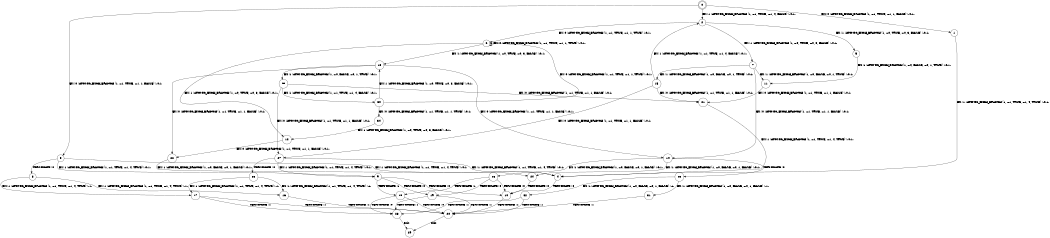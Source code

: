digraph BCG {
size = "7, 10.5";
center = TRUE;
node [shape = circle];
0 [peripheries = 2];
0 -> 1 [label = "EX !0 !ATOMIC_EXCH_BRANCH (1, +1, TRUE, +1, 1, FALSE) !:0:1:"];
0 -> 2 [label = "EX !1 !ATOMIC_EXCH_BRANCH (1, +1, TRUE, +1, 4, FALSE) !:0:1:"];
0 -> 3 [label = "EX !0 !ATOMIC_EXCH_BRANCH (1, +1, TRUE, +1, 1, FALSE) !:0:1:"];
1 -> 4 [label = "EX !1 !ATOMIC_EXCH_BRANCH (1, +1, TRUE, +1, 4, TRUE) !:0:1:"];
2 -> 5 [label = "EX !1 !ATOMIC_EXCH_BRANCH (1, +0, TRUE, +0, 3, FALSE) !:0:1:"];
2 -> 6 [label = "EX !0 !ATOMIC_EXCH_BRANCH (1, +1, TRUE, +1, 1, TRUE) !:0:1:"];
2 -> 7 [label = "EX !1 !ATOMIC_EXCH_BRANCH (1, +0, TRUE, +0, 3, FALSE) !:0:1:"];
3 -> 4 [label = "EX !1 !ATOMIC_EXCH_BRANCH (1, +1, TRUE, +1, 4, TRUE) !:0:1:"];
3 -> 8 [label = "TERMINATE !0"];
3 -> 9 [label = "EX !1 !ATOMIC_EXCH_BRANCH (1, +1, TRUE, +1, 4, TRUE) !:0:1:"];
4 -> 10 [label = "TERMINATE !0"];
5 -> 11 [label = "EX !1 !ATOMIC_EXCH_BRANCH (1, +0, FALSE, +0, 1, TRUE) !:0:1:"];
6 -> 12 [label = "EX !1 !ATOMIC_EXCH_BRANCH (1, +0, TRUE, +0, 3, FALSE) !:0:1:"];
6 -> 13 [label = "EX !1 !ATOMIC_EXCH_BRANCH (1, +0, TRUE, +0, 3, FALSE) !:0:1:"];
6 -> 6 [label = "EX !0 !ATOMIC_EXCH_BRANCH (1, +1, TRUE, +1, 1, TRUE) !:0:1:"];
7 -> 11 [label = "EX !1 !ATOMIC_EXCH_BRANCH (1, +0, FALSE, +0, 1, TRUE) !:0:1:"];
7 -> 14 [label = "EX !0 !ATOMIC_EXCH_BRANCH (1, +1, TRUE, +1, 1, FALSE) !:0:1:"];
7 -> 15 [label = "EX !1 !ATOMIC_EXCH_BRANCH (1, +0, FALSE, +0, 1, TRUE) !:0:1:"];
8 -> 16 [label = "EX !1 !ATOMIC_EXCH_BRANCH (1, +1, TRUE, +1, 4, TRUE) !:1:"];
8 -> 17 [label = "EX !1 !ATOMIC_EXCH_BRANCH (1, +1, TRUE, +1, 4, TRUE) !:1:"];
9 -> 10 [label = "TERMINATE !0"];
9 -> 18 [label = "TERMINATE !1"];
9 -> 19 [label = "TERMINATE !0"];
10 -> 20 [label = "TERMINATE !1"];
11 -> 21 [label = "EX !0 !ATOMIC_EXCH_BRANCH (1, +1, TRUE, +1, 1, FALSE) !:0:1:"];
12 -> 22 [label = "EX !0 !ATOMIC_EXCH_BRANCH (1, +1, TRUE, +1, 1, FALSE) !:0:1:"];
13 -> 22 [label = "EX !0 !ATOMIC_EXCH_BRANCH (1, +1, TRUE, +1, 1, FALSE) !:0:1:"];
13 -> 23 [label = "EX !1 !ATOMIC_EXCH_BRANCH (1, +0, FALSE, +0, 1, TRUE) !:0:1:"];
13 -> 14 [label = "EX !0 !ATOMIC_EXCH_BRANCH (1, +1, TRUE, +1, 1, FALSE) !:0:1:"];
14 -> 24 [label = "EX !1 !ATOMIC_EXCH_BRANCH (1, +0, FALSE, +0, 1, FALSE) !:0:1:"];
14 -> 25 [label = "TERMINATE !0"];
14 -> 26 [label = "EX !1 !ATOMIC_EXCH_BRANCH (1, +0, FALSE, +0, 1, FALSE) !:0:1:"];
15 -> 21 [label = "EX !0 !ATOMIC_EXCH_BRANCH (1, +1, TRUE, +1, 1, FALSE) !:0:1:"];
15 -> 27 [label = "EX !0 !ATOMIC_EXCH_BRANCH (1, +1, TRUE, +1, 1, FALSE) !:0:1:"];
15 -> 2 [label = "EX !1 !ATOMIC_EXCH_BRANCH (1, +1, TRUE, +1, 4, FALSE) !:0:1:"];
16 -> 20 [label = "TERMINATE !1"];
17 -> 20 [label = "TERMINATE !1"];
17 -> 28 [label = "TERMINATE !1"];
18 -> 20 [label = "TERMINATE !0"];
18 -> 28 [label = "TERMINATE !0"];
19 -> 20 [label = "TERMINATE !1"];
19 -> 28 [label = "TERMINATE !1"];
20 -> 29 [label = "exit"];
21 -> 4 [label = "EX !1 !ATOMIC_EXCH_BRANCH (1, +1, TRUE, +1, 4, TRUE) !:0:1:"];
22 -> 24 [label = "EX !1 !ATOMIC_EXCH_BRANCH (1, +0, FALSE, +0, 1, FALSE) !:0:1:"];
23 -> 21 [label = "EX !0 !ATOMIC_EXCH_BRANCH (1, +1, TRUE, +1, 1, FALSE) !:0:1:"];
23 -> 30 [label = "EX !1 !ATOMIC_EXCH_BRANCH (1, +1, TRUE, +1, 4, FALSE) !:0:1:"];
23 -> 27 [label = "EX !0 !ATOMIC_EXCH_BRANCH (1, +1, TRUE, +1, 1, FALSE) !:0:1:"];
24 -> 10 [label = "TERMINATE !0"];
25 -> 31 [label = "EX !1 !ATOMIC_EXCH_BRANCH (1, +0, FALSE, +0, 1, FALSE) !:1:"];
25 -> 32 [label = "EX !1 !ATOMIC_EXCH_BRANCH (1, +0, FALSE, +0, 1, FALSE) !:1:"];
26 -> 10 [label = "TERMINATE !0"];
26 -> 18 [label = "TERMINATE !1"];
26 -> 19 [label = "TERMINATE !0"];
27 -> 4 [label = "EX !1 !ATOMIC_EXCH_BRANCH (1, +1, TRUE, +1, 4, TRUE) !:0:1:"];
27 -> 33 [label = "TERMINATE !0"];
27 -> 9 [label = "EX !1 !ATOMIC_EXCH_BRANCH (1, +1, TRUE, +1, 4, TRUE) !:0:1:"];
28 -> 29 [label = "exit"];
30 -> 34 [label = "EX !0 !ATOMIC_EXCH_BRANCH (1, +1, TRUE, +1, 1, TRUE) !:0:1:"];
30 -> 13 [label = "EX !1 !ATOMIC_EXCH_BRANCH (1, +0, TRUE, +0, 3, FALSE) !:0:1:"];
30 -> 6 [label = "EX !0 !ATOMIC_EXCH_BRANCH (1, +1, TRUE, +1, 1, TRUE) !:0:1:"];
31 -> 20 [label = "TERMINATE !1"];
32 -> 20 [label = "TERMINATE !1"];
32 -> 28 [label = "TERMINATE !1"];
33 -> 16 [label = "EX !1 !ATOMIC_EXCH_BRANCH (1, +1, TRUE, +1, 4, TRUE) !:1:"];
33 -> 17 [label = "EX !1 !ATOMIC_EXCH_BRANCH (1, +1, TRUE, +1, 4, TRUE) !:1:"];
34 -> 12 [label = "EX !1 !ATOMIC_EXCH_BRANCH (1, +0, TRUE, +0, 3, FALSE) !:0:1:"];
}
